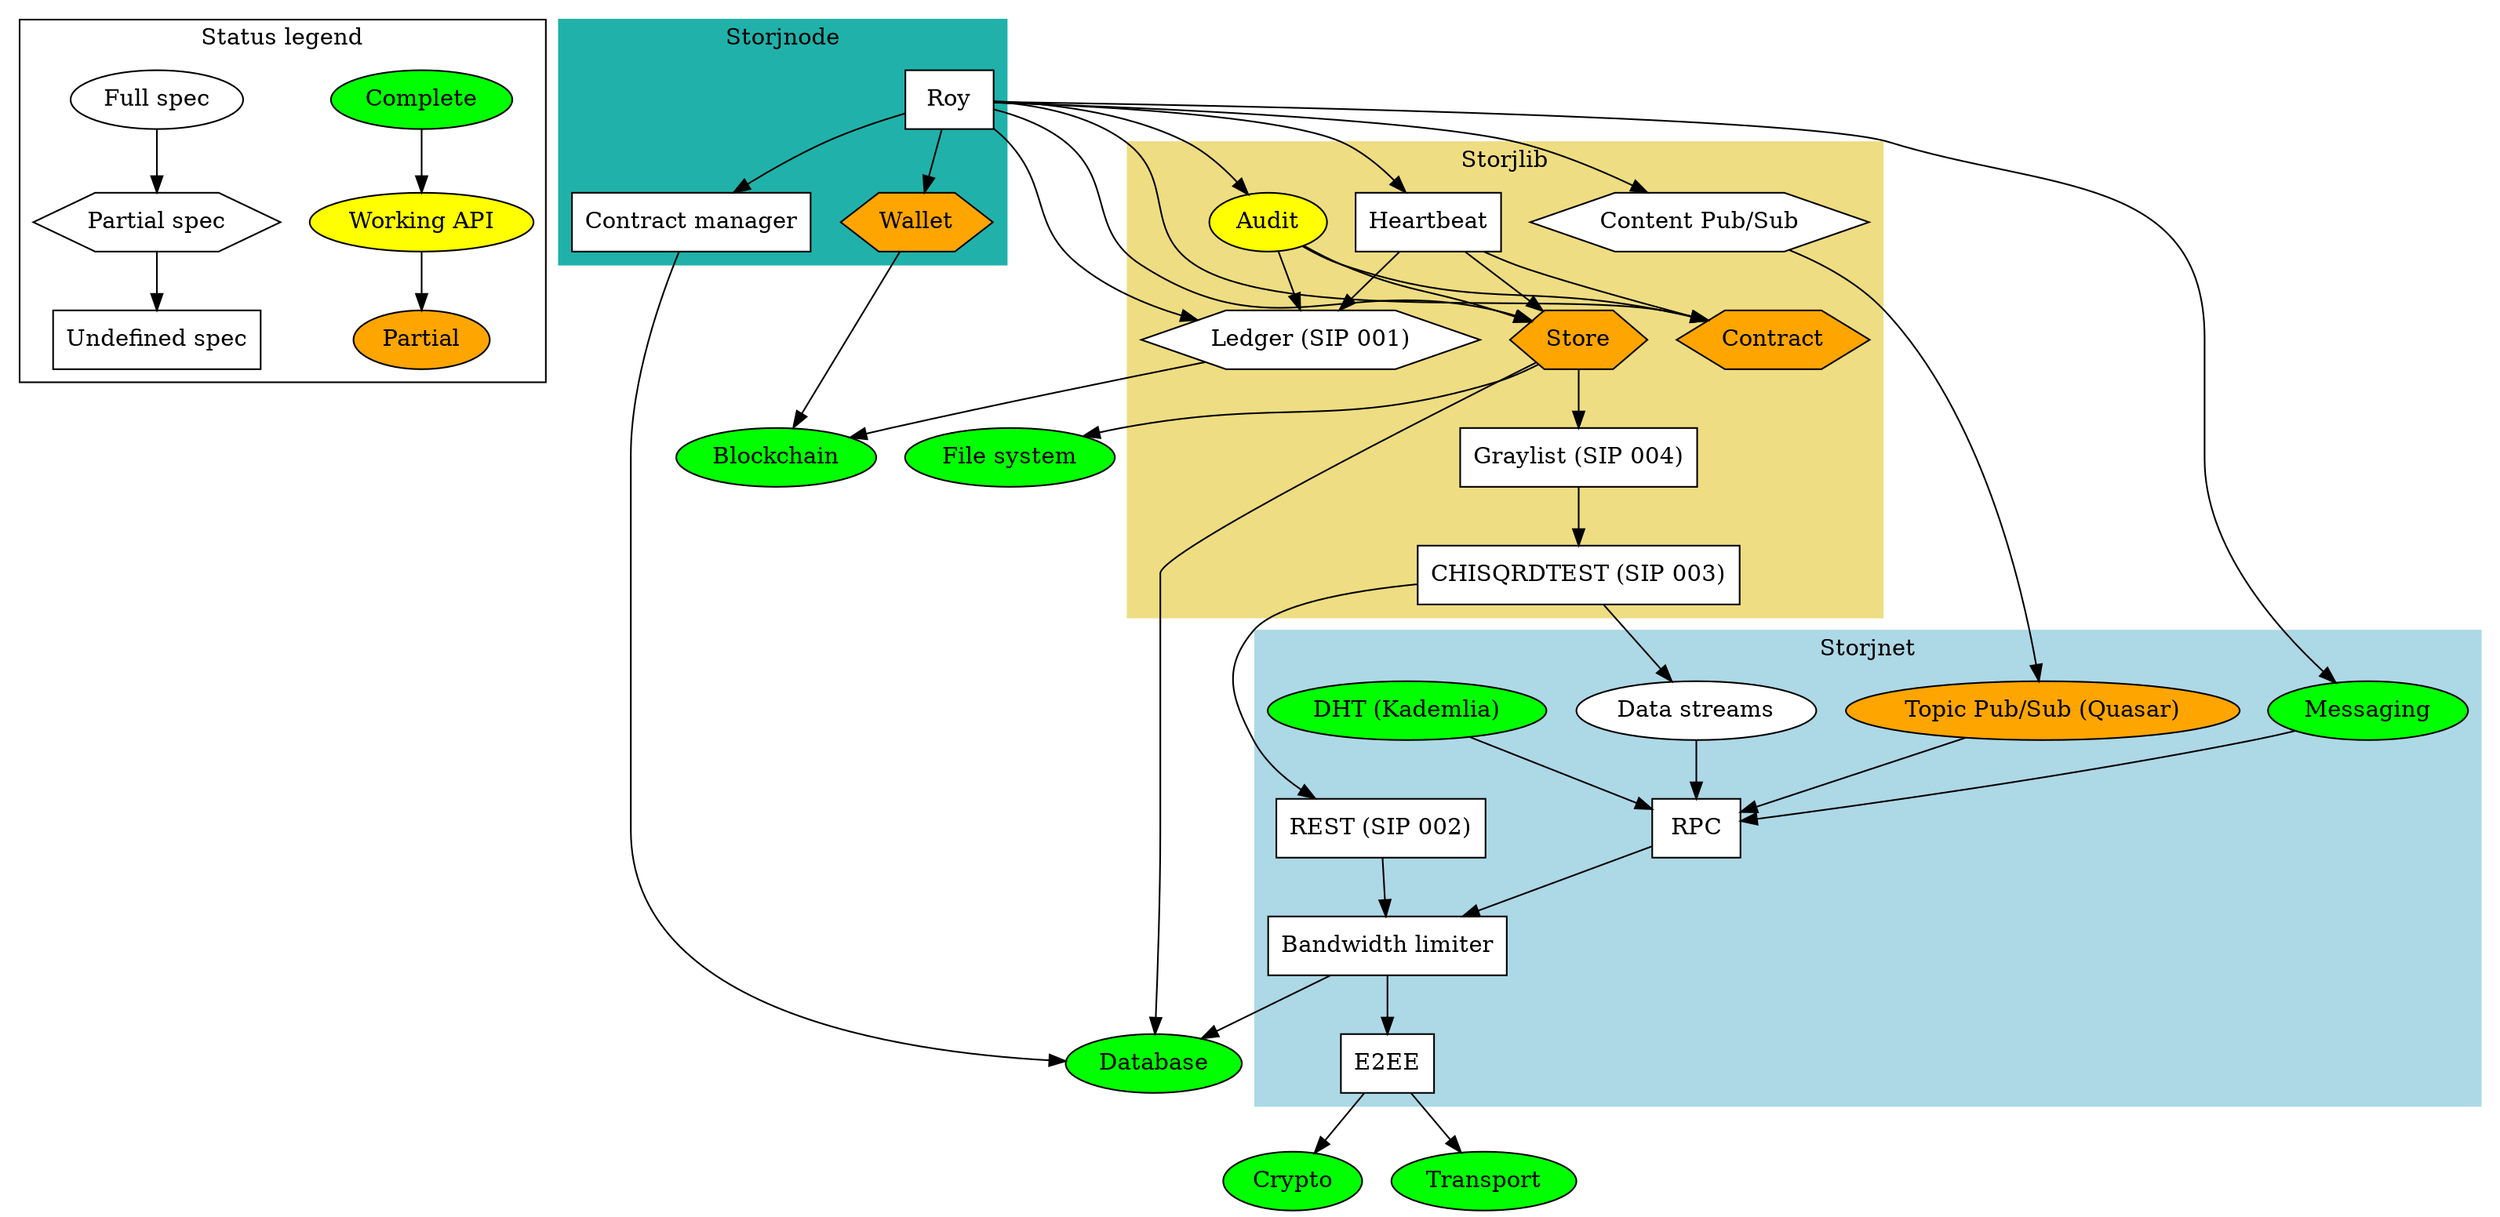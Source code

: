 // syntax guide: http://www.graphviz.org/pdf/dotguide.pdf
// compile png: `dot -Tpng status.dot -o status.png`
// compile pdf: `dot -Tpdf status.dot -o status.pdf`


digraph G {
    node [shape="box", style="filled", color="black", fillcolor="white"];

    // LEGEND
    subgraph cluster_0 {
        label = "Status legend";

        "Complete" [fillcolor=green, shape=ellipse];
        "Working API" [fillcolor=yellow, shape=ellipse];
        "Partial" [fillcolor=orange, shape=ellipse];

        "Full spec" [shape=ellipse];
        "Partial spec" [shape=hexagon];
        "Undefined spec" [shape=box];
    };
    "Complete" -> "Working API" -> "Partial";
    "Full spec" -> "Partial spec" -> "Undefined spec";


    // STORJNET
    subgraph cluster_1 {
        label = "Storjnet";
        style=filled;
        color=lightblue;

        "DHT (Kademlia)" [fillcolor=green, shape=ellipse];
        "Topic Pub/Sub (Quasar)" [fillcolor=orange, shape=ellipse]; // enable publishing and subscribing to events
        "Data streams" [shape=ellipse]; // full duplex data transfer
        "Messaging" [fillcolor=green, shape=ellipse]; // to shortcut the pubsub after peer found
        "RPC"; // rpc calls and data transfer between clients
        "E2EE"; // End-to-end encryption
        "Bandwidth limiter";
        "REST (SIP 002)"; // put/get shards
    };
    "DHT (Kademlia)" -> "RPC";
    "Topic Pub/Sub (Quasar)" -> "RPC";
    "Messaging" -> "RPC";
    "Data streams" -> "RPC";
    "RPC" -> "Bandwidth limiter";
    "REST (SIP 002)" -> "Bandwidth limiter";
    "Bandwidth limiter" -> "E2EE";
    "E2EE" -> "Crypto";
    "E2EE" -> "Transport";
    "Bandwidth limiter" -> "Database";

    // STORJLIB
    subgraph cluster_2 {
        label = "Storjlib";
        style=filled;
        color=lightgoldenrod;

        "Contract" [fillcolor=orange, shape=hexagon]; // terms of a storage contract between peers
        "Audit" [fillcolor=yellow, shape=ellipse]; // track state of a contract over time
        "Store" [fillcolor=orange, shape=hexagon];
        "Heartbeat";
        "Ledger (SIP 001)" [shape=hexagon];
        "Graylist (SIP 004)";
        "CHISQRDTEST (SIP 003)";
        "Content Pub/Sub" [shape=hexagon]; // enable publishing and subscribing to events
    };
    "Content Pub/Sub" -> "Topic Pub/Sub (Quasar)";
    "Audit" -> "Contract"; // when/how to perform the audit
    "Audit" -> "Store"; // perform audit challange
    "Audit" -> "Ledger (SIP 001)"; // save result in ledger
    "Heartbeat" -> "Contract";
    "Heartbeat" -> "Store"; // perform heartbeat challange
    "Heartbeat" -> "Ledger (SIP 001)"; // save result in ledger
    "Store" -> "File system";
    "Store" -> "Graylist (SIP 004)";
    "Store" -> "Database";
    "Ledger (SIP 001)" -> "Blockchain";
    "Graylist (SIP 004)" -> "CHISQRDTEST (SIP 003)";
    "CHISQRDTEST (SIP 003)" -> "Data streams";
    "CHISQRDTEST (SIP 003)" -> "REST (SIP 002)";

    // STORJNODE
    subgraph cluster_3 {
        label = "Storjnode";
        style=filled;
        color=lightseagreen;

        "Roy"; // for sending/receiving of funds for services used 
        "Wallet" [fillcolor=orange, shape=hexagon];
        "Contract manager"; // Store contracts
    };
    "Roy" -> "Contract manager";
    "Contract manager" -> "Database";
    "Wallet" -> "Blockchain";
    "Roy" -> "Content Pub/Sub"; // ask/bid on contracts
    "Roy" -> "Messaging";
    "Roy" -> "Audit"; // perform audits
    "Roy" -> "Contract"; // verify agreed to use/provide a service
    "Roy" -> "Heartbeat";
    "Roy" -> "Ledger (SIP 001)"; // verify service was used/provided
    "Roy" -> "Wallet"; // transfer funds
    "Roy" -> "Store";

    // EXTERNAL
    "File system" [fillcolor=green, shape=ellipse];
    "Crypto" [fillcolor=green, shape=ellipse];
    "Database" [fillcolor=green, shape=ellipse];
    "Blockchain" [fillcolor=green, shape=ellipse];
    "Transport" [fillcolor=green, shape=ellipse];
}
